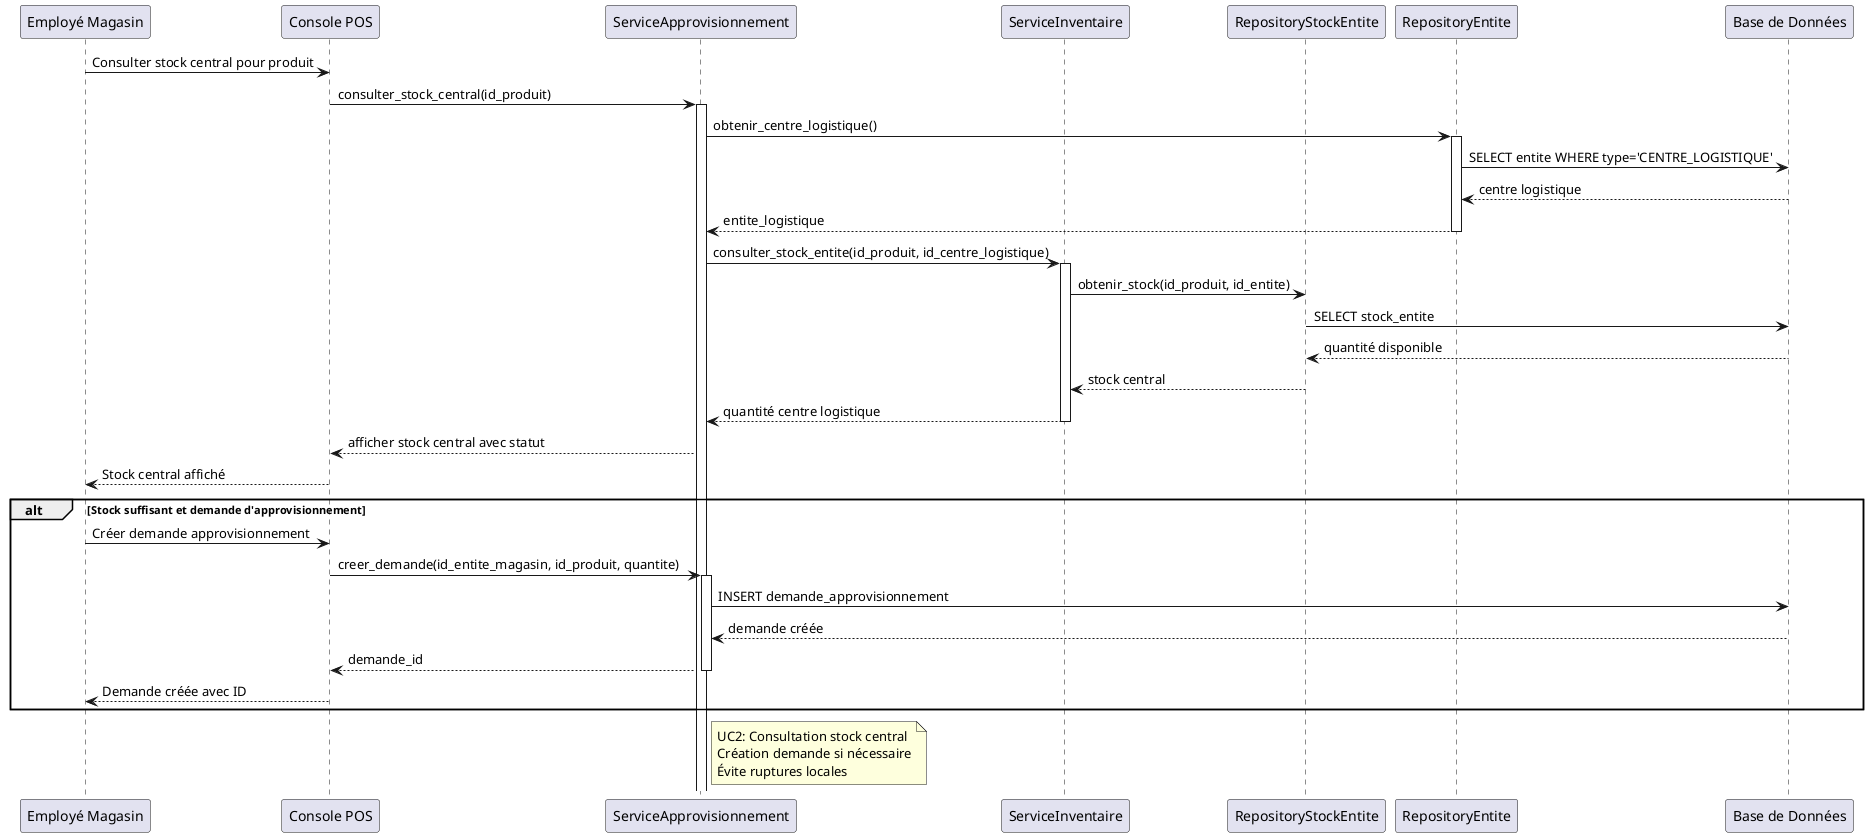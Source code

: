 @startuml
participant "Employé Magasin" as EM
participant "Console POS" as UI
participant "ServiceApprovisionnement" as SA
participant "ServiceInventaire" as SI
participant "RepositoryStockEntite" as RSE
participant "RepositoryEntite" as RE
participant "Base de Données" as BD

EM -> UI: Consulter stock central pour produit
UI -> SA: consulter_stock_central(id_produit)
activate SA

SA -> RE: obtenir_centre_logistique()
activate RE
RE -> BD: SELECT entite WHERE type='CENTRE_LOGISTIQUE'
BD --> RE: centre logistique
RE --> SA: entite_logistique
deactivate RE

SA -> SI: consulter_stock_entite(id_produit, id_centre_logistique)
activate SI
SI -> RSE: obtenir_stock(id_produit, id_entite)
RSE -> BD: SELECT stock_entite
BD --> RSE: quantité disponible
RSE --> SI: stock central
SI --> SA: quantité centre logistique
deactivate SI

SA --> UI: afficher stock central avec statut
UI --> EM: Stock central affiché

alt Stock suffisant et demande d'approvisionnement
    EM -> UI: Créer demande approvisionnement
    UI -> SA: creer_demande(id_entite_magasin, id_produit, quantite)
    activate SA
    
    SA -> BD: INSERT demande_approvisionnement
    BD --> SA: demande créée
    
    SA --> UI: demande_id
    deactivate SA
    UI --> EM: Demande créée avec ID
end

note right of SA
  UC2: Consultation stock central
  Création demande si nécessaire
  Évite ruptures locales
end note

@enduml 